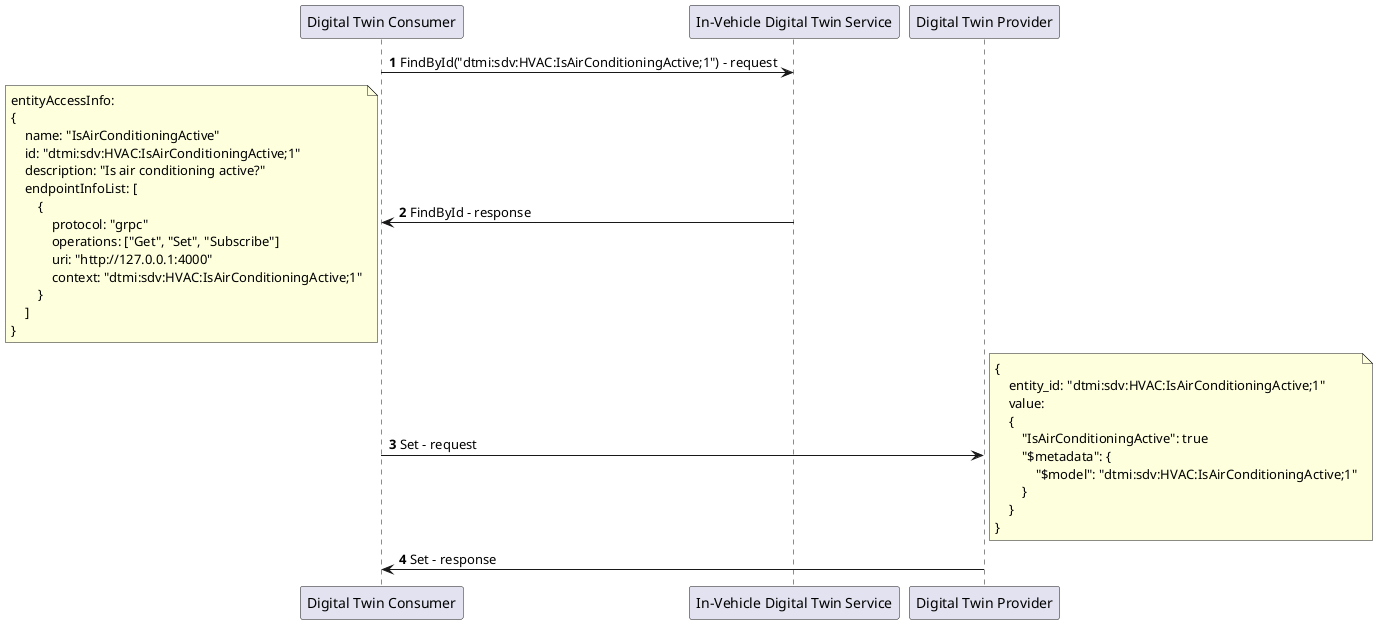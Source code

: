 @startuml

autonumber

"Digital Twin Consumer" -> "In-Vehicle Digital Twin Service" : FindById("dtmi:sdv:HVAC:IsAirConditioningActive;1") - request
"Digital Twin Consumer" <- "In-Vehicle Digital Twin Service" : FindById - response
note left
entityAccessInfo:
{
    name: "IsAirConditioningActive"
    id: "dtmi:sdv:HVAC:IsAirConditioningActive;1"
    description: "Is air conditioning active?"
    endpointInfoList: [
        {
            protocol: "grpc"
            operations: ["Get", "Set", "Subscribe"]
            uri: "http://127.0.0.1:4000"
            context: "dtmi:sdv:HVAC:IsAirConditioningActive;1"
        }
    ]
}
end note

"Digital Twin Consumer" -> "Digital Twin Provider" : Set - request
note right
{
    entity_id: "dtmi:sdv:HVAC:IsAirConditioningActive;1"
    value:
    {
        "IsAirConditioningActive": true
        "$metadata": {
            "$model": "dtmi:sdv:HVAC:IsAirConditioningActive;1"
        }
    }
}
end note

"Digital Twin Consumer" <- "Digital Twin Provider" : Set - response

@enduml
